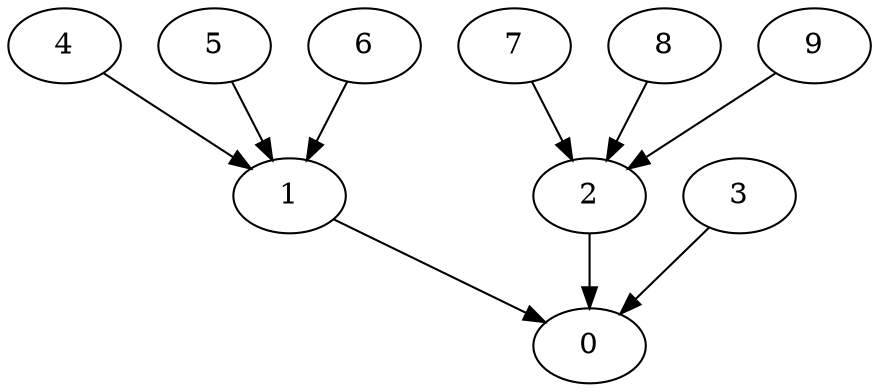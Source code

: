 digraph "InTree-Balanced-MaxBf-3_Nodes_10_CCR_0.10_WeightType_Random#1" {
	graph ["Duplicate states"=0,
		GraphType=InTree,
		"Max states in OPEN"=0,
		Modes="120000ms; topo-ordered tasks, ; Pruning: task equivalence, fixed order ready list, ; F-value: ; Optimisation: best schedule length (\
SL) optimisation on equal, ",
		NumberOfTasks=10,
		"Pruned using list schedule length"=498,
		"States removed from OPEN"=0,
		TargetSystem="Homogeneous-2",
		"Time to schedule (ms)"=153,
		"Total idle time"=2,
		"Total schedule length"=317,
		"Total sequential time"=559,
		"Total states created"=1782
	];
	0	["Finish time"=317,
		Processor=0,
		"Start time"=248,
		Weight=69];
	1	["Finish time"=246,
		Processor=0,
		"Start time"=167,
		Weight=79];
	1 -> 0	[Weight=7];
	2	["Finish time"=244,
		Processor=1,
		"Start time"=215,
		Weight=29];
	2 -> 0	[Weight=4];
	3	["Finish time"=88,
		Processor=1,
		"Start time"=0,
		Weight=88];
	3 -> 0	[Weight=9];
	4	["Finish time"=49,
		Processor=0,
		"Start time"=0,
		Weight=49];
	4 -> 1	[Weight=7];
	5	["Finish time"=108,
		Processor=0,
		"Start time"=49,
		Weight=59];
	5 -> 1	[Weight=7];
	6	["Finish time"=167,
		Processor=0,
		"Start time"=108,
		Weight=59];
	6 -> 1	[Weight=5];
	7	["Finish time"=147,
		Processor=1,
		"Start time"=88,
		Weight=59];
	7 -> 2	[Weight=2];
	8	["Finish time"=186,
		Processor=1,
		"Start time"=147,
		Weight=39];
	8 -> 2	[Weight=6];
	9	["Finish time"=215,
		Processor=1,
		"Start time"=186,
		Weight=29];
	9 -> 2	[Weight=9];
}
